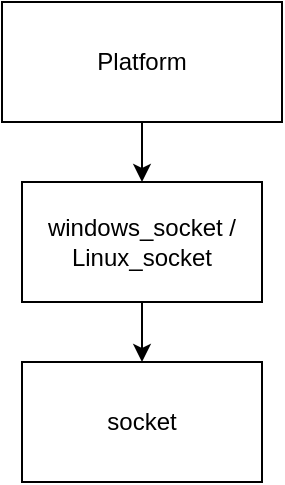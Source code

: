 <mxfile version="16.1.2" type="device"><diagram id="J3UECziaqcWZgJUt_NWS" name="Page-1"><mxGraphModel dx="1102" dy="857" grid="1" gridSize="10" guides="1" tooltips="1" connect="1" arrows="1" fold="1" page="1" pageScale="1" pageWidth="827" pageHeight="1169" math="0" shadow="0"><root><mxCell id="0"/><mxCell id="1" parent="0"/><mxCell id="rvehY2ajddTHlytsVVit-7" value="" style="edgeStyle=orthogonalEdgeStyle;rounded=0;orthogonalLoop=1;jettySize=auto;html=1;" parent="1" source="rvehY2ajddTHlytsVVit-2" target="rvehY2ajddTHlytsVVit-6" edge="1"><mxGeometry relative="1" as="geometry"/></mxCell><mxCell id="rvehY2ajddTHlytsVVit-2" value="Platform" style="whiteSpace=wrap;html=1;rounded=0;" parent="1" vertex="1"><mxGeometry x="400" y="310" width="140" height="60" as="geometry"/></mxCell><mxCell id="rvehY2ajddTHlytsVVit-16" value="" style="edgeStyle=orthogonalEdgeStyle;rounded=0;orthogonalLoop=1;jettySize=auto;html=1;" parent="1" source="rvehY2ajddTHlytsVVit-6" target="rvehY2ajddTHlytsVVit-8" edge="1"><mxGeometry relative="1" as="geometry"/></mxCell><mxCell id="rvehY2ajddTHlytsVVit-6" value="windows_socket /&lt;br&gt;Linux_socket" style="whiteSpace=wrap;html=1;rounded=0;" parent="1" vertex="1"><mxGeometry x="410" y="400" width="120" height="60" as="geometry"/></mxCell><mxCell id="rvehY2ajddTHlytsVVit-8" value="socket" style="whiteSpace=wrap;html=1;rounded=0;" parent="1" vertex="1"><mxGeometry x="410" y="490" width="120" height="60" as="geometry"/></mxCell></root></mxGraphModel></diagram></mxfile>
